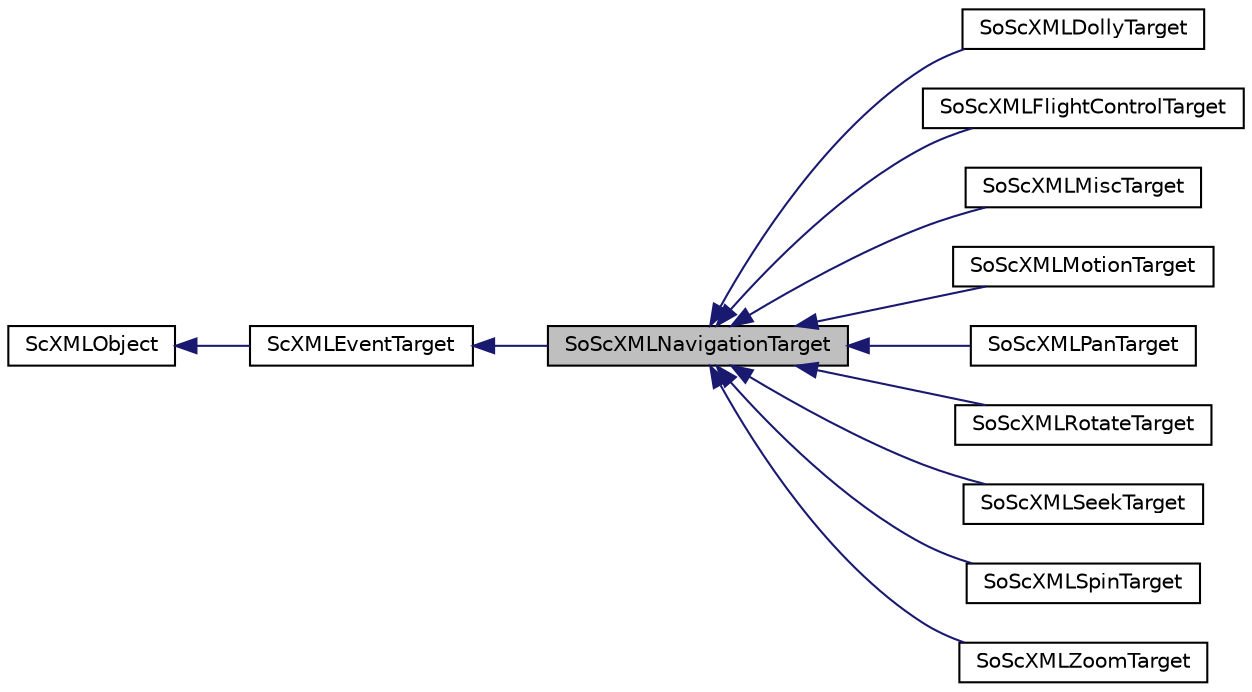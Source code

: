 digraph "SoScXMLNavigationTarget"
{
 // LATEX_PDF_SIZE
  edge [fontname="Helvetica",fontsize="10",labelfontname="Helvetica",labelfontsize="10"];
  node [fontname="Helvetica",fontsize="10",shape=record];
  rankdir="LR";
  Node1 [label="SoScXMLNavigationTarget",height=0.2,width=0.4,color="black", fillcolor="grey75", style="filled", fontcolor="black",tooltip="base class for navigation system SCXML event target services"];
  Node2 -> Node1 [dir="back",color="midnightblue",fontsize="10",style="solid",fontname="Helvetica"];
  Node2 [label="ScXMLEventTarget",height=0.2,width=0.4,color="black", fillcolor="white", style="filled",URL="$classScXMLEventTarget.html",tooltip="base class for event targets for inter-system event communication"];
  Node3 -> Node2 [dir="back",color="midnightblue",fontsize="10",style="solid",fontname="Helvetica"];
  Node3 [label="ScXMLObject",height=0.2,width=0.4,color="black", fillcolor="white", style="filled",URL="$classScXMLObject.html",tooltip="Base class for all SCXML objects."];
  Node1 -> Node4 [dir="back",color="midnightblue",fontsize="10",style="solid",fontname="Helvetica"];
  Node4 [label="SoScXMLDollyTarget",height=0.2,width=0.4,color="black", fillcolor="white", style="filled",URL="$classSoScXMLDollyTarget.html",tooltip="SCXML event target service for zoom behaviour."];
  Node1 -> Node5 [dir="back",color="midnightblue",fontsize="10",style="solid",fontname="Helvetica"];
  Node5 [label="SoScXMLFlightControlTarget",height=0.2,width=0.4,color="black", fillcolor="white", style="filled",URL="$classSoScXMLFlightControlTarget.html",tooltip="SCXML navigation service for typical flight motions."];
  Node1 -> Node6 [dir="back",color="midnightblue",fontsize="10",style="solid",fontname="Helvetica"];
  Node6 [label="SoScXMLMiscTarget",height=0.2,width=0.4,color="black", fillcolor="white", style="filled",URL="$classSoScXMLMiscTarget.html",tooltip="Miscellaneous navigation utility functions."];
  Node1 -> Node7 [dir="back",color="midnightblue",fontsize="10",style="solid",fontname="Helvetica"];
  Node7 [label="SoScXMLMotionTarget",height=0.2,width=0.4,color="black", fillcolor="white", style="filled",URL="$classSoScXMLMotionTarget.html",tooltip="to be used in parallel with other non-moving targets when parallel states are implemented."];
  Node1 -> Node8 [dir="back",color="midnightblue",fontsize="10",style="solid",fontname="Helvetica"];
  Node8 [label="SoScXMLPanTarget",height=0.2,width=0.4,color="black", fillcolor="white", style="filled",URL="$classSoScXMLPanTarget.html",tooltip="Navigation system event target for panning operations."];
  Node1 -> Node9 [dir="back",color="midnightblue",fontsize="10",style="solid",fontname="Helvetica"];
  Node9 [label="SoScXMLRotateTarget",height=0.2,width=0.4,color="black", fillcolor="white", style="filled",URL="$classSoScXMLRotateTarget.html",tooltip="Navigation system event target for rotating operations."];
  Node1 -> Node10 [dir="back",color="midnightblue",fontsize="10",style="solid",fontname="Helvetica"];
  Node10 [label="SoScXMLSeekTarget",height=0.2,width=0.4,color="black", fillcolor="white", style="filled",URL="$classSoScXMLSeekTarget.html",tooltip="Navigation system event target for seekmotion operations."];
  Node1 -> Node11 [dir="back",color="midnightblue",fontsize="10",style="solid",fontname="Helvetica"];
  Node11 [label="SoScXMLSpinTarget",height=0.2,width=0.4,color="black", fillcolor="white", style="filled",URL="$classSoScXMLSpinTarget.html",tooltip="Navigation system event target for spinning operations."];
  Node1 -> Node12 [dir="back",color="midnightblue",fontsize="10",style="solid",fontname="Helvetica"];
  Node12 [label="SoScXMLZoomTarget",height=0.2,width=0.4,color="black", fillcolor="white", style="filled",URL="$classSoScXMLZoomTarget.html",tooltip="SCXML event target service for zoom behaviour."];
}

